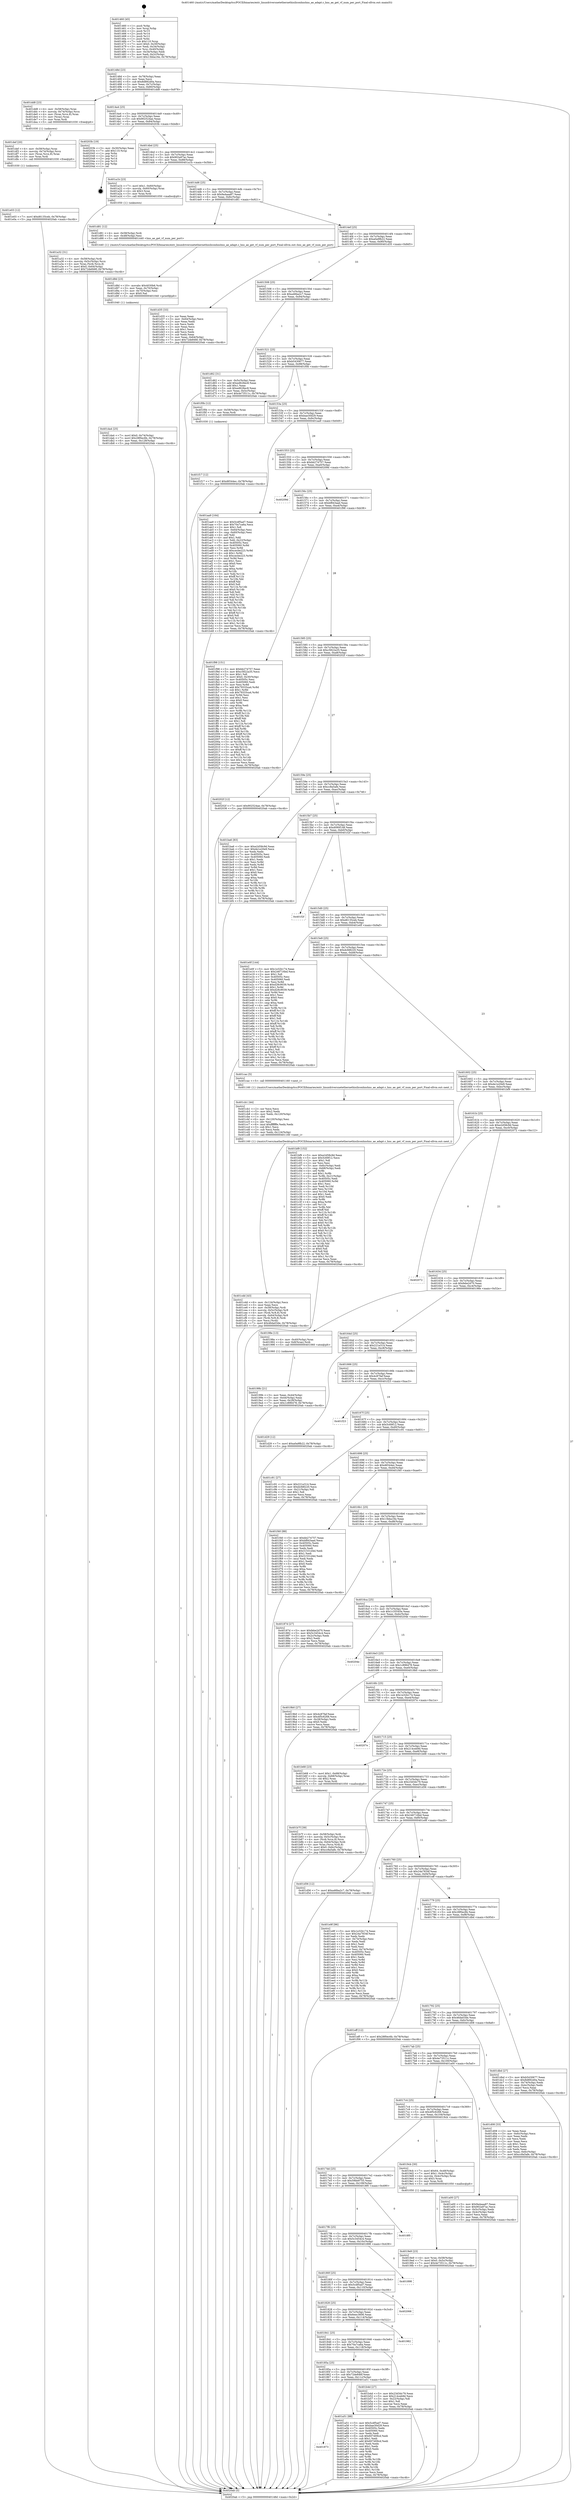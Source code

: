 digraph "0x401460" {
  label = "0x401460 (/mnt/c/Users/mathe/Desktop/tcc/POCII/binaries/extr_linuxdriversnetethernethisiliconhnshns_ae_adapt.c_hns_ae_get_vf_num_per_port_Final-ollvm.out::main(0))"
  labelloc = "t"
  node[shape=record]

  Entry [label="",width=0.3,height=0.3,shape=circle,fillcolor=black,style=filled]
  "0x40148d" [label="{
     0x40148d [23]\l
     | [instrs]\l
     &nbsp;&nbsp;0x40148d \<+3\>: mov -0x78(%rbp),%eax\l
     &nbsp;&nbsp;0x401490 \<+2\>: mov %eax,%ecx\l
     &nbsp;&nbsp;0x401492 \<+6\>: sub $0x8d892d0a,%ecx\l
     &nbsp;&nbsp;0x401498 \<+3\>: mov %eax,-0x7c(%rbp)\l
     &nbsp;&nbsp;0x40149b \<+3\>: mov %ecx,-0x80(%rbp)\l
     &nbsp;&nbsp;0x40149e \<+6\>: je 0000000000401dd8 \<main+0x978\>\l
  }"]
  "0x401dd8" [label="{
     0x401dd8 [23]\l
     | [instrs]\l
     &nbsp;&nbsp;0x401dd8 \<+4\>: mov -0x58(%rbp),%rax\l
     &nbsp;&nbsp;0x401ddc \<+4\>: movslq -0x74(%rbp),%rcx\l
     &nbsp;&nbsp;0x401de0 \<+4\>: mov (%rax,%rcx,8),%rax\l
     &nbsp;&nbsp;0x401de4 \<+3\>: mov (%rax),%rax\l
     &nbsp;&nbsp;0x401de7 \<+3\>: mov %rax,%rdi\l
     &nbsp;&nbsp;0x401dea \<+5\>: call 0000000000401030 \<free@plt\>\l
     | [calls]\l
     &nbsp;&nbsp;0x401030 \{1\} (unknown)\l
  }"]
  "0x4014a4" [label="{
     0x4014a4 [25]\l
     | [instrs]\l
     &nbsp;&nbsp;0x4014a4 \<+5\>: jmp 00000000004014a9 \<main+0x49\>\l
     &nbsp;&nbsp;0x4014a9 \<+3\>: mov -0x7c(%rbp),%eax\l
     &nbsp;&nbsp;0x4014ac \<+5\>: sub $0x902524ae,%eax\l
     &nbsp;&nbsp;0x4014b1 \<+6\>: mov %eax,-0x84(%rbp)\l
     &nbsp;&nbsp;0x4014b7 \<+6\>: je 000000000040203b \<main+0xbdb\>\l
  }"]
  Exit [label="",width=0.3,height=0.3,shape=circle,fillcolor=black,style=filled,peripheries=2]
  "0x40203b" [label="{
     0x40203b [19]\l
     | [instrs]\l
     &nbsp;&nbsp;0x40203b \<+3\>: mov -0x30(%rbp),%eax\l
     &nbsp;&nbsp;0x40203e \<+7\>: add $0x110,%rsp\l
     &nbsp;&nbsp;0x402045 \<+1\>: pop %rbx\l
     &nbsp;&nbsp;0x402046 \<+2\>: pop %r12\l
     &nbsp;&nbsp;0x402048 \<+2\>: pop %r14\l
     &nbsp;&nbsp;0x40204a \<+2\>: pop %r15\l
     &nbsp;&nbsp;0x40204c \<+1\>: pop %rbp\l
     &nbsp;&nbsp;0x40204d \<+1\>: ret\l
  }"]
  "0x4014bd" [label="{
     0x4014bd [25]\l
     | [instrs]\l
     &nbsp;&nbsp;0x4014bd \<+5\>: jmp 00000000004014c2 \<main+0x62\>\l
     &nbsp;&nbsp;0x4014c2 \<+3\>: mov -0x7c(%rbp),%eax\l
     &nbsp;&nbsp;0x4014c5 \<+5\>: sub $0x902a97ac,%eax\l
     &nbsp;&nbsp;0x4014ca \<+6\>: mov %eax,-0x88(%rbp)\l
     &nbsp;&nbsp;0x4014d0 \<+6\>: je 0000000000401a1b \<main+0x5bb\>\l
  }"]
  "0x401f17" [label="{
     0x401f17 [12]\l
     | [instrs]\l
     &nbsp;&nbsp;0x401f17 \<+7\>: movl $0xd6544ec,-0x78(%rbp)\l
     &nbsp;&nbsp;0x401f1e \<+5\>: jmp 00000000004020ab \<main+0xc4b\>\l
  }"]
  "0x401a1b" [label="{
     0x401a1b [23]\l
     | [instrs]\l
     &nbsp;&nbsp;0x401a1b \<+7\>: movl $0x1,-0x60(%rbp)\l
     &nbsp;&nbsp;0x401a22 \<+4\>: movslq -0x60(%rbp),%rax\l
     &nbsp;&nbsp;0x401a26 \<+4\>: shl $0x3,%rax\l
     &nbsp;&nbsp;0x401a2a \<+3\>: mov %rax,%rdi\l
     &nbsp;&nbsp;0x401a2d \<+5\>: call 0000000000401050 \<malloc@plt\>\l
     | [calls]\l
     &nbsp;&nbsp;0x401050 \{1\} (unknown)\l
  }"]
  "0x4014d6" [label="{
     0x4014d6 [25]\l
     | [instrs]\l
     &nbsp;&nbsp;0x4014d6 \<+5\>: jmp 00000000004014db \<main+0x7b\>\l
     &nbsp;&nbsp;0x4014db \<+3\>: mov -0x7c(%rbp),%eax\l
     &nbsp;&nbsp;0x4014de \<+5\>: sub $0x9a4aaa87,%eax\l
     &nbsp;&nbsp;0x4014e3 \<+6\>: mov %eax,-0x8c(%rbp)\l
     &nbsp;&nbsp;0x4014e9 \<+6\>: je 0000000000401d81 \<main+0x921\>\l
  }"]
  "0x401e03" [label="{
     0x401e03 [12]\l
     | [instrs]\l
     &nbsp;&nbsp;0x401e03 \<+7\>: movl $0xd6135ceb,-0x78(%rbp)\l
     &nbsp;&nbsp;0x401e0a \<+5\>: jmp 00000000004020ab \<main+0xc4b\>\l
  }"]
  "0x401d81" [label="{
     0x401d81 [12]\l
     | [instrs]\l
     &nbsp;&nbsp;0x401d81 \<+4\>: mov -0x58(%rbp),%rdi\l
     &nbsp;&nbsp;0x401d85 \<+3\>: mov -0x48(%rbp),%esi\l
     &nbsp;&nbsp;0x401d88 \<+5\>: call 0000000000401440 \<hns_ae_get_vf_num_per_port\>\l
     | [calls]\l
     &nbsp;&nbsp;0x401440 \{1\} (/mnt/c/Users/mathe/Desktop/tcc/POCII/binaries/extr_linuxdriversnetethernethisiliconhnshns_ae_adapt.c_hns_ae_get_vf_num_per_port_Final-ollvm.out::hns_ae_get_vf_num_per_port)\l
  }"]
  "0x4014ef" [label="{
     0x4014ef [25]\l
     | [instrs]\l
     &nbsp;&nbsp;0x4014ef \<+5\>: jmp 00000000004014f4 \<main+0x94\>\l
     &nbsp;&nbsp;0x4014f4 \<+3\>: mov -0x7c(%rbp),%eax\l
     &nbsp;&nbsp;0x4014f7 \<+5\>: sub $0xa0a9fb22,%eax\l
     &nbsp;&nbsp;0x4014fc \<+6\>: mov %eax,-0x90(%rbp)\l
     &nbsp;&nbsp;0x401502 \<+6\>: je 0000000000401d35 \<main+0x8d5\>\l
  }"]
  "0x401def" [label="{
     0x401def [20]\l
     | [instrs]\l
     &nbsp;&nbsp;0x401def \<+4\>: mov -0x58(%rbp),%rax\l
     &nbsp;&nbsp;0x401df3 \<+4\>: movslq -0x74(%rbp),%rcx\l
     &nbsp;&nbsp;0x401df7 \<+4\>: mov (%rax,%rcx,8),%rax\l
     &nbsp;&nbsp;0x401dfb \<+3\>: mov %rax,%rdi\l
     &nbsp;&nbsp;0x401dfe \<+5\>: call 0000000000401030 \<free@plt\>\l
     | [calls]\l
     &nbsp;&nbsp;0x401030 \{1\} (unknown)\l
  }"]
  "0x401d35" [label="{
     0x401d35 [33]\l
     | [instrs]\l
     &nbsp;&nbsp;0x401d35 \<+2\>: xor %eax,%eax\l
     &nbsp;&nbsp;0x401d37 \<+3\>: mov -0x64(%rbp),%ecx\l
     &nbsp;&nbsp;0x401d3a \<+2\>: mov %eax,%edx\l
     &nbsp;&nbsp;0x401d3c \<+2\>: sub %ecx,%edx\l
     &nbsp;&nbsp;0x401d3e \<+2\>: mov %eax,%ecx\l
     &nbsp;&nbsp;0x401d40 \<+3\>: sub $0x1,%ecx\l
     &nbsp;&nbsp;0x401d43 \<+2\>: add %ecx,%edx\l
     &nbsp;&nbsp;0x401d45 \<+2\>: sub %edx,%eax\l
     &nbsp;&nbsp;0x401d47 \<+3\>: mov %eax,-0x64(%rbp)\l
     &nbsp;&nbsp;0x401d4a \<+7\>: movl $0x72de846f,-0x78(%rbp)\l
     &nbsp;&nbsp;0x401d51 \<+5\>: jmp 00000000004020ab \<main+0xc4b\>\l
  }"]
  "0x401508" [label="{
     0x401508 [25]\l
     | [instrs]\l
     &nbsp;&nbsp;0x401508 \<+5\>: jmp 000000000040150d \<main+0xad\>\l
     &nbsp;&nbsp;0x40150d \<+3\>: mov -0x7c(%rbp),%eax\l
     &nbsp;&nbsp;0x401510 \<+5\>: sub $0xa46ba2c7,%eax\l
     &nbsp;&nbsp;0x401515 \<+6\>: mov %eax,-0x94(%rbp)\l
     &nbsp;&nbsp;0x40151b \<+6\>: je 0000000000401d62 \<main+0x902\>\l
  }"]
  "0x401da4" [label="{
     0x401da4 [25]\l
     | [instrs]\l
     &nbsp;&nbsp;0x401da4 \<+7\>: movl $0x0,-0x74(%rbp)\l
     &nbsp;&nbsp;0x401dab \<+7\>: movl $0x28f0ec6b,-0x78(%rbp)\l
     &nbsp;&nbsp;0x401db2 \<+6\>: mov %eax,-0x128(%rbp)\l
     &nbsp;&nbsp;0x401db8 \<+5\>: jmp 00000000004020ab \<main+0xc4b\>\l
  }"]
  "0x401d62" [label="{
     0x401d62 [31]\l
     | [instrs]\l
     &nbsp;&nbsp;0x401d62 \<+3\>: mov -0x5c(%rbp),%eax\l
     &nbsp;&nbsp;0x401d65 \<+5\>: add $0xed628ec8,%eax\l
     &nbsp;&nbsp;0x401d6a \<+3\>: add $0x1,%eax\l
     &nbsp;&nbsp;0x401d6d \<+5\>: sub $0xed628ec8,%eax\l
     &nbsp;&nbsp;0x401d72 \<+3\>: mov %eax,-0x5c(%rbp)\l
     &nbsp;&nbsp;0x401d75 \<+7\>: movl $0x4e73511c,-0x78(%rbp)\l
     &nbsp;&nbsp;0x401d7c \<+5\>: jmp 00000000004020ab \<main+0xc4b\>\l
  }"]
  "0x401521" [label="{
     0x401521 [25]\l
     | [instrs]\l
     &nbsp;&nbsp;0x401521 \<+5\>: jmp 0000000000401526 \<main+0xc6\>\l
     &nbsp;&nbsp;0x401526 \<+3\>: mov -0x7c(%rbp),%eax\l
     &nbsp;&nbsp;0x401529 \<+5\>: sub $0xb5430677,%eax\l
     &nbsp;&nbsp;0x40152e \<+6\>: mov %eax,-0x98(%rbp)\l
     &nbsp;&nbsp;0x401534 \<+6\>: je 0000000000401f0b \<main+0xaab\>\l
  }"]
  "0x401d8d" [label="{
     0x401d8d [23]\l
     | [instrs]\l
     &nbsp;&nbsp;0x401d8d \<+10\>: movabs $0x4030b6,%rdi\l
     &nbsp;&nbsp;0x401d97 \<+3\>: mov %eax,-0x70(%rbp)\l
     &nbsp;&nbsp;0x401d9a \<+3\>: mov -0x70(%rbp),%esi\l
     &nbsp;&nbsp;0x401d9d \<+2\>: mov $0x0,%al\l
     &nbsp;&nbsp;0x401d9f \<+5\>: call 0000000000401040 \<printf@plt\>\l
     | [calls]\l
     &nbsp;&nbsp;0x401040 \{1\} (unknown)\l
  }"]
  "0x401f0b" [label="{
     0x401f0b [12]\l
     | [instrs]\l
     &nbsp;&nbsp;0x401f0b \<+4\>: mov -0x58(%rbp),%rax\l
     &nbsp;&nbsp;0x401f0f \<+3\>: mov %rax,%rdi\l
     &nbsp;&nbsp;0x401f12 \<+5\>: call 0000000000401030 \<free@plt\>\l
     | [calls]\l
     &nbsp;&nbsp;0x401030 \{1\} (unknown)\l
  }"]
  "0x40153a" [label="{
     0x40153a [25]\l
     | [instrs]\l
     &nbsp;&nbsp;0x40153a \<+5\>: jmp 000000000040153f \<main+0xdf\>\l
     &nbsp;&nbsp;0x40153f \<+3\>: mov -0x7c(%rbp),%eax\l
     &nbsp;&nbsp;0x401542 \<+5\>: sub $0xbae30d29,%eax\l
     &nbsp;&nbsp;0x401547 \<+6\>: mov %eax,-0x9c(%rbp)\l
     &nbsp;&nbsp;0x40154d \<+6\>: je 0000000000401aa9 \<main+0x649\>\l
  }"]
  "0x401cdd" [label="{
     0x401cdd [43]\l
     | [instrs]\l
     &nbsp;&nbsp;0x401cdd \<+6\>: mov -0x124(%rbp),%ecx\l
     &nbsp;&nbsp;0x401ce3 \<+3\>: imul %eax,%ecx\l
     &nbsp;&nbsp;0x401ce6 \<+4\>: mov -0x58(%rbp),%rdi\l
     &nbsp;&nbsp;0x401cea \<+4\>: movslq -0x5c(%rbp),%r8\l
     &nbsp;&nbsp;0x401cee \<+4\>: mov (%rdi,%r8,8),%rdi\l
     &nbsp;&nbsp;0x401cf2 \<+4\>: movslq -0x64(%rbp),%r8\l
     &nbsp;&nbsp;0x401cf6 \<+4\>: mov (%rdi,%r8,8),%rdi\l
     &nbsp;&nbsp;0x401cfa \<+2\>: mov %ecx,(%rdi)\l
     &nbsp;&nbsp;0x401cfc \<+7\>: movl $0x46da03de,-0x78(%rbp)\l
     &nbsp;&nbsp;0x401d03 \<+5\>: jmp 00000000004020ab \<main+0xc4b\>\l
  }"]
  "0x401aa9" [label="{
     0x401aa9 [164]\l
     | [instrs]\l
     &nbsp;&nbsp;0x401aa9 \<+5\>: mov $0x5cdf5ad7,%eax\l
     &nbsp;&nbsp;0x401aae \<+5\>: mov $0x70a7ca6a,%ecx\l
     &nbsp;&nbsp;0x401ab3 \<+2\>: mov $0x1,%dl\l
     &nbsp;&nbsp;0x401ab5 \<+3\>: mov -0x64(%rbp),%esi\l
     &nbsp;&nbsp;0x401ab8 \<+3\>: cmp -0x60(%rbp),%esi\l
     &nbsp;&nbsp;0x401abb \<+4\>: setl %dil\l
     &nbsp;&nbsp;0x401abf \<+4\>: and $0x1,%dil\l
     &nbsp;&nbsp;0x401ac3 \<+4\>: mov %dil,-0x22(%rbp)\l
     &nbsp;&nbsp;0x401ac7 \<+7\>: mov 0x40505c,%esi\l
     &nbsp;&nbsp;0x401ace \<+8\>: mov 0x405060,%r8d\l
     &nbsp;&nbsp;0x401ad6 \<+3\>: mov %esi,%r9d\l
     &nbsp;&nbsp;0x401ad9 \<+7\>: add $0xcecbe223,%r9d\l
     &nbsp;&nbsp;0x401ae0 \<+4\>: sub $0x1,%r9d\l
     &nbsp;&nbsp;0x401ae4 \<+7\>: sub $0xcecbe223,%r9d\l
     &nbsp;&nbsp;0x401aeb \<+4\>: imul %r9d,%esi\l
     &nbsp;&nbsp;0x401aef \<+3\>: and $0x1,%esi\l
     &nbsp;&nbsp;0x401af2 \<+3\>: cmp $0x0,%esi\l
     &nbsp;&nbsp;0x401af5 \<+4\>: sete %dil\l
     &nbsp;&nbsp;0x401af9 \<+4\>: cmp $0xa,%r8d\l
     &nbsp;&nbsp;0x401afd \<+4\>: setl %r10b\l
     &nbsp;&nbsp;0x401b01 \<+3\>: mov %dil,%r11b\l
     &nbsp;&nbsp;0x401b04 \<+4\>: xor $0xff,%r11b\l
     &nbsp;&nbsp;0x401b08 \<+3\>: mov %r10b,%bl\l
     &nbsp;&nbsp;0x401b0b \<+3\>: xor $0xff,%bl\l
     &nbsp;&nbsp;0x401b0e \<+3\>: xor $0x0,%dl\l
     &nbsp;&nbsp;0x401b11 \<+3\>: mov %r11b,%r14b\l
     &nbsp;&nbsp;0x401b14 \<+4\>: and $0x0,%r14b\l
     &nbsp;&nbsp;0x401b18 \<+3\>: and %dl,%dil\l
     &nbsp;&nbsp;0x401b1b \<+3\>: mov %bl,%r15b\l
     &nbsp;&nbsp;0x401b1e \<+4\>: and $0x0,%r15b\l
     &nbsp;&nbsp;0x401b22 \<+3\>: and %dl,%r10b\l
     &nbsp;&nbsp;0x401b25 \<+3\>: or %dil,%r14b\l
     &nbsp;&nbsp;0x401b28 \<+3\>: or %r10b,%r15b\l
     &nbsp;&nbsp;0x401b2b \<+3\>: xor %r15b,%r14b\l
     &nbsp;&nbsp;0x401b2e \<+3\>: or %bl,%r11b\l
     &nbsp;&nbsp;0x401b31 \<+4\>: xor $0xff,%r11b\l
     &nbsp;&nbsp;0x401b35 \<+3\>: or $0x0,%dl\l
     &nbsp;&nbsp;0x401b38 \<+3\>: and %dl,%r11b\l
     &nbsp;&nbsp;0x401b3b \<+3\>: or %r11b,%r14b\l
     &nbsp;&nbsp;0x401b3e \<+4\>: test $0x1,%r14b\l
     &nbsp;&nbsp;0x401b42 \<+3\>: cmovne %ecx,%eax\l
     &nbsp;&nbsp;0x401b45 \<+3\>: mov %eax,-0x78(%rbp)\l
     &nbsp;&nbsp;0x401b48 \<+5\>: jmp 00000000004020ab \<main+0xc4b\>\l
  }"]
  "0x401553" [label="{
     0x401553 [25]\l
     | [instrs]\l
     &nbsp;&nbsp;0x401553 \<+5\>: jmp 0000000000401558 \<main+0xf8\>\l
     &nbsp;&nbsp;0x401558 \<+3\>: mov -0x7c(%rbp),%eax\l
     &nbsp;&nbsp;0x40155b \<+5\>: sub $0xbb274757,%eax\l
     &nbsp;&nbsp;0x401560 \<+6\>: mov %eax,-0xa0(%rbp)\l
     &nbsp;&nbsp;0x401566 \<+6\>: je 000000000040209d \<main+0xc3d\>\l
  }"]
  "0x401cb1" [label="{
     0x401cb1 [44]\l
     | [instrs]\l
     &nbsp;&nbsp;0x401cb1 \<+2\>: xor %ecx,%ecx\l
     &nbsp;&nbsp;0x401cb3 \<+5\>: mov $0x2,%edx\l
     &nbsp;&nbsp;0x401cb8 \<+6\>: mov %edx,-0x120(%rbp)\l
     &nbsp;&nbsp;0x401cbe \<+1\>: cltd\l
     &nbsp;&nbsp;0x401cbf \<+6\>: mov -0x120(%rbp),%esi\l
     &nbsp;&nbsp;0x401cc5 \<+2\>: idiv %esi\l
     &nbsp;&nbsp;0x401cc7 \<+6\>: imul $0xfffffffe,%edx,%edx\l
     &nbsp;&nbsp;0x401ccd \<+3\>: sub $0x1,%ecx\l
     &nbsp;&nbsp;0x401cd0 \<+2\>: sub %ecx,%edx\l
     &nbsp;&nbsp;0x401cd2 \<+6\>: mov %edx,-0x124(%rbp)\l
     &nbsp;&nbsp;0x401cd8 \<+5\>: call 0000000000401160 \<next_i\>\l
     | [calls]\l
     &nbsp;&nbsp;0x401160 \{1\} (/mnt/c/Users/mathe/Desktop/tcc/POCII/binaries/extr_linuxdriversnetethernethisiliconhnshns_ae_adapt.c_hns_ae_get_vf_num_per_port_Final-ollvm.out::next_i)\l
  }"]
  "0x40209d" [label="{
     0x40209d\l
  }", style=dashed]
  "0x40156c" [label="{
     0x40156c [25]\l
     | [instrs]\l
     &nbsp;&nbsp;0x40156c \<+5\>: jmp 0000000000401571 \<main+0x111\>\l
     &nbsp;&nbsp;0x401571 \<+3\>: mov -0x7c(%rbp),%eax\l
     &nbsp;&nbsp;0x401574 \<+5\>: sub $0xbf843aad,%eax\l
     &nbsp;&nbsp;0x401579 \<+6\>: mov %eax,-0xa4(%rbp)\l
     &nbsp;&nbsp;0x40157f \<+6\>: je 0000000000401f98 \<main+0xb38\>\l
  }"]
  "0x401b7f" [label="{
     0x401b7f [39]\l
     | [instrs]\l
     &nbsp;&nbsp;0x401b7f \<+4\>: mov -0x58(%rbp),%rdi\l
     &nbsp;&nbsp;0x401b83 \<+4\>: movslq -0x5c(%rbp),%rcx\l
     &nbsp;&nbsp;0x401b87 \<+4\>: mov (%rdi,%rcx,8),%rcx\l
     &nbsp;&nbsp;0x401b8b \<+4\>: movslq -0x64(%rbp),%rdi\l
     &nbsp;&nbsp;0x401b8f \<+4\>: mov %rax,(%rcx,%rdi,8)\l
     &nbsp;&nbsp;0x401b93 \<+7\>: movl $0x0,-0x6c(%rbp)\l
     &nbsp;&nbsp;0x401b9a \<+7\>: movl $0xcc8a5afe,-0x78(%rbp)\l
     &nbsp;&nbsp;0x401ba1 \<+5\>: jmp 00000000004020ab \<main+0xc4b\>\l
  }"]
  "0x401f98" [label="{
     0x401f98 [151]\l
     | [instrs]\l
     &nbsp;&nbsp;0x401f98 \<+5\>: mov $0xbb274757,%eax\l
     &nbsp;&nbsp;0x401f9d \<+5\>: mov $0xc5822a35,%ecx\l
     &nbsp;&nbsp;0x401fa2 \<+2\>: mov $0x1,%dl\l
     &nbsp;&nbsp;0x401fa4 \<+7\>: movl $0x0,-0x30(%rbp)\l
     &nbsp;&nbsp;0x401fab \<+7\>: mov 0x40505c,%esi\l
     &nbsp;&nbsp;0x401fb2 \<+7\>: mov 0x405060,%edi\l
     &nbsp;&nbsp;0x401fb9 \<+3\>: mov %esi,%r8d\l
     &nbsp;&nbsp;0x401fbc \<+7\>: add $0x79333ca4,%r8d\l
     &nbsp;&nbsp;0x401fc3 \<+4\>: sub $0x1,%r8d\l
     &nbsp;&nbsp;0x401fc7 \<+7\>: sub $0x79333ca4,%r8d\l
     &nbsp;&nbsp;0x401fce \<+4\>: imul %r8d,%esi\l
     &nbsp;&nbsp;0x401fd2 \<+3\>: and $0x1,%esi\l
     &nbsp;&nbsp;0x401fd5 \<+3\>: cmp $0x0,%esi\l
     &nbsp;&nbsp;0x401fd8 \<+4\>: sete %r9b\l
     &nbsp;&nbsp;0x401fdc \<+3\>: cmp $0xa,%edi\l
     &nbsp;&nbsp;0x401fdf \<+4\>: setl %r10b\l
     &nbsp;&nbsp;0x401fe3 \<+3\>: mov %r9b,%r11b\l
     &nbsp;&nbsp;0x401fe6 \<+4\>: xor $0xff,%r11b\l
     &nbsp;&nbsp;0x401fea \<+3\>: mov %r10b,%bl\l
     &nbsp;&nbsp;0x401fed \<+3\>: xor $0xff,%bl\l
     &nbsp;&nbsp;0x401ff0 \<+3\>: xor $0x1,%dl\l
     &nbsp;&nbsp;0x401ff3 \<+3\>: mov %r11b,%r14b\l
     &nbsp;&nbsp;0x401ff6 \<+4\>: and $0xff,%r14b\l
     &nbsp;&nbsp;0x401ffa \<+3\>: and %dl,%r9b\l
     &nbsp;&nbsp;0x401ffd \<+3\>: mov %bl,%r15b\l
     &nbsp;&nbsp;0x402000 \<+4\>: and $0xff,%r15b\l
     &nbsp;&nbsp;0x402004 \<+3\>: and %dl,%r10b\l
     &nbsp;&nbsp;0x402007 \<+3\>: or %r9b,%r14b\l
     &nbsp;&nbsp;0x40200a \<+3\>: or %r10b,%r15b\l
     &nbsp;&nbsp;0x40200d \<+3\>: xor %r15b,%r14b\l
     &nbsp;&nbsp;0x402010 \<+3\>: or %bl,%r11b\l
     &nbsp;&nbsp;0x402013 \<+4\>: xor $0xff,%r11b\l
     &nbsp;&nbsp;0x402017 \<+3\>: or $0x1,%dl\l
     &nbsp;&nbsp;0x40201a \<+3\>: and %dl,%r11b\l
     &nbsp;&nbsp;0x40201d \<+3\>: or %r11b,%r14b\l
     &nbsp;&nbsp;0x402020 \<+4\>: test $0x1,%r14b\l
     &nbsp;&nbsp;0x402024 \<+3\>: cmovne %ecx,%eax\l
     &nbsp;&nbsp;0x402027 \<+3\>: mov %eax,-0x78(%rbp)\l
     &nbsp;&nbsp;0x40202a \<+5\>: jmp 00000000004020ab \<main+0xc4b\>\l
  }"]
  "0x401585" [label="{
     0x401585 [25]\l
     | [instrs]\l
     &nbsp;&nbsp;0x401585 \<+5\>: jmp 000000000040158a \<main+0x12a\>\l
     &nbsp;&nbsp;0x40158a \<+3\>: mov -0x7c(%rbp),%eax\l
     &nbsp;&nbsp;0x40158d \<+5\>: sub $0xc5822a35,%eax\l
     &nbsp;&nbsp;0x401592 \<+6\>: mov %eax,-0xa8(%rbp)\l
     &nbsp;&nbsp;0x401598 \<+6\>: je 000000000040202f \<main+0xbcf\>\l
  }"]
  "0x401873" [label="{
     0x401873\l
  }", style=dashed]
  "0x40202f" [label="{
     0x40202f [12]\l
     | [instrs]\l
     &nbsp;&nbsp;0x40202f \<+7\>: movl $0x902524ae,-0x78(%rbp)\l
     &nbsp;&nbsp;0x402036 \<+5\>: jmp 00000000004020ab \<main+0xc4b\>\l
  }"]
  "0x40159e" [label="{
     0x40159e [25]\l
     | [instrs]\l
     &nbsp;&nbsp;0x40159e \<+5\>: jmp 00000000004015a3 \<main+0x143\>\l
     &nbsp;&nbsp;0x4015a3 \<+3\>: mov -0x7c(%rbp),%eax\l
     &nbsp;&nbsp;0x4015a6 \<+5\>: sub $0xcc8a5afe,%eax\l
     &nbsp;&nbsp;0x4015ab \<+6\>: mov %eax,-0xac(%rbp)\l
     &nbsp;&nbsp;0x4015b1 \<+6\>: je 0000000000401ba6 \<main+0x746\>\l
  }"]
  "0x401a51" [label="{
     0x401a51 [88]\l
     | [instrs]\l
     &nbsp;&nbsp;0x401a51 \<+5\>: mov $0x5cdf5ad7,%eax\l
     &nbsp;&nbsp;0x401a56 \<+5\>: mov $0xbae30d29,%ecx\l
     &nbsp;&nbsp;0x401a5b \<+7\>: mov 0x40505c,%edx\l
     &nbsp;&nbsp;0x401a62 \<+7\>: mov 0x405060,%esi\l
     &nbsp;&nbsp;0x401a69 \<+2\>: mov %edx,%edi\l
     &nbsp;&nbsp;0x401a6b \<+6\>: sub $0x607d09cd,%edi\l
     &nbsp;&nbsp;0x401a71 \<+3\>: sub $0x1,%edi\l
     &nbsp;&nbsp;0x401a74 \<+6\>: add $0x607d09cd,%edi\l
     &nbsp;&nbsp;0x401a7a \<+3\>: imul %edi,%edx\l
     &nbsp;&nbsp;0x401a7d \<+3\>: and $0x1,%edx\l
     &nbsp;&nbsp;0x401a80 \<+3\>: cmp $0x0,%edx\l
     &nbsp;&nbsp;0x401a83 \<+4\>: sete %r8b\l
     &nbsp;&nbsp;0x401a87 \<+3\>: cmp $0xa,%esi\l
     &nbsp;&nbsp;0x401a8a \<+4\>: setl %r9b\l
     &nbsp;&nbsp;0x401a8e \<+3\>: mov %r8b,%r10b\l
     &nbsp;&nbsp;0x401a91 \<+3\>: and %r9b,%r10b\l
     &nbsp;&nbsp;0x401a94 \<+3\>: xor %r9b,%r8b\l
     &nbsp;&nbsp;0x401a97 \<+3\>: or %r8b,%r10b\l
     &nbsp;&nbsp;0x401a9a \<+4\>: test $0x1,%r10b\l
     &nbsp;&nbsp;0x401a9e \<+3\>: cmovne %ecx,%eax\l
     &nbsp;&nbsp;0x401aa1 \<+3\>: mov %eax,-0x78(%rbp)\l
     &nbsp;&nbsp;0x401aa4 \<+5\>: jmp 00000000004020ab \<main+0xc4b\>\l
  }"]
  "0x401ba6" [label="{
     0x401ba6 [83]\l
     | [instrs]\l
     &nbsp;&nbsp;0x401ba6 \<+5\>: mov $0xe2d58c9d,%eax\l
     &nbsp;&nbsp;0x401bab \<+5\>: mov $0xde1e20e9,%ecx\l
     &nbsp;&nbsp;0x401bb0 \<+2\>: xor %edx,%edx\l
     &nbsp;&nbsp;0x401bb2 \<+7\>: mov 0x40505c,%esi\l
     &nbsp;&nbsp;0x401bb9 \<+7\>: mov 0x405060,%edi\l
     &nbsp;&nbsp;0x401bc0 \<+3\>: sub $0x1,%edx\l
     &nbsp;&nbsp;0x401bc3 \<+3\>: mov %esi,%r8d\l
     &nbsp;&nbsp;0x401bc6 \<+3\>: add %edx,%r8d\l
     &nbsp;&nbsp;0x401bc9 \<+4\>: imul %r8d,%esi\l
     &nbsp;&nbsp;0x401bcd \<+3\>: and $0x1,%esi\l
     &nbsp;&nbsp;0x401bd0 \<+3\>: cmp $0x0,%esi\l
     &nbsp;&nbsp;0x401bd3 \<+4\>: sete %r9b\l
     &nbsp;&nbsp;0x401bd7 \<+3\>: cmp $0xa,%edi\l
     &nbsp;&nbsp;0x401bda \<+4\>: setl %r10b\l
     &nbsp;&nbsp;0x401bde \<+3\>: mov %r9b,%r11b\l
     &nbsp;&nbsp;0x401be1 \<+3\>: and %r10b,%r11b\l
     &nbsp;&nbsp;0x401be4 \<+3\>: xor %r10b,%r9b\l
     &nbsp;&nbsp;0x401be7 \<+3\>: or %r9b,%r11b\l
     &nbsp;&nbsp;0x401bea \<+4\>: test $0x1,%r11b\l
     &nbsp;&nbsp;0x401bee \<+3\>: cmovne %ecx,%eax\l
     &nbsp;&nbsp;0x401bf1 \<+3\>: mov %eax,-0x78(%rbp)\l
     &nbsp;&nbsp;0x401bf4 \<+5\>: jmp 00000000004020ab \<main+0xc4b\>\l
  }"]
  "0x4015b7" [label="{
     0x4015b7 [25]\l
     | [instrs]\l
     &nbsp;&nbsp;0x4015b7 \<+5\>: jmp 00000000004015bc \<main+0x15c\>\l
     &nbsp;&nbsp;0x4015bc \<+3\>: mov -0x7c(%rbp),%eax\l
     &nbsp;&nbsp;0x4015bf \<+5\>: sub $0xd090f148,%eax\l
     &nbsp;&nbsp;0x4015c4 \<+6\>: mov %eax,-0xb0(%rbp)\l
     &nbsp;&nbsp;0x4015ca \<+6\>: je 0000000000401f2f \<main+0xacf\>\l
  }"]
  "0x40185a" [label="{
     0x40185a [25]\l
     | [instrs]\l
     &nbsp;&nbsp;0x40185a \<+5\>: jmp 000000000040185f \<main+0x3ff\>\l
     &nbsp;&nbsp;0x40185f \<+3\>: mov -0x7c(%rbp),%eax\l
     &nbsp;&nbsp;0x401862 \<+5\>: sub $0x72de846f,%eax\l
     &nbsp;&nbsp;0x401867 \<+6\>: mov %eax,-0x11c(%rbp)\l
     &nbsp;&nbsp;0x40186d \<+6\>: je 0000000000401a51 \<main+0x5f1\>\l
  }"]
  "0x401f2f" [label="{
     0x401f2f\l
  }", style=dashed]
  "0x4015d0" [label="{
     0x4015d0 [25]\l
     | [instrs]\l
     &nbsp;&nbsp;0x4015d0 \<+5\>: jmp 00000000004015d5 \<main+0x175\>\l
     &nbsp;&nbsp;0x4015d5 \<+3\>: mov -0x7c(%rbp),%eax\l
     &nbsp;&nbsp;0x4015d8 \<+5\>: sub $0xd6135ceb,%eax\l
     &nbsp;&nbsp;0x4015dd \<+6\>: mov %eax,-0xb4(%rbp)\l
     &nbsp;&nbsp;0x4015e3 \<+6\>: je 0000000000401e0f \<main+0x9af\>\l
  }"]
  "0x401b4d" [label="{
     0x401b4d [27]\l
     | [instrs]\l
     &nbsp;&nbsp;0x401b4d \<+5\>: mov $0x23d3dc79,%eax\l
     &nbsp;&nbsp;0x401b52 \<+5\>: mov $0x214ceb9d,%ecx\l
     &nbsp;&nbsp;0x401b57 \<+3\>: mov -0x22(%rbp),%dl\l
     &nbsp;&nbsp;0x401b5a \<+3\>: test $0x1,%dl\l
     &nbsp;&nbsp;0x401b5d \<+3\>: cmovne %ecx,%eax\l
     &nbsp;&nbsp;0x401b60 \<+3\>: mov %eax,-0x78(%rbp)\l
     &nbsp;&nbsp;0x401b63 \<+5\>: jmp 00000000004020ab \<main+0xc4b\>\l
  }"]
  "0x401e0f" [label="{
     0x401e0f [144]\l
     | [instrs]\l
     &nbsp;&nbsp;0x401e0f \<+5\>: mov $0x1e32b174,%eax\l
     &nbsp;&nbsp;0x401e14 \<+5\>: mov $0x246716bd,%ecx\l
     &nbsp;&nbsp;0x401e19 \<+2\>: mov $0x1,%dl\l
     &nbsp;&nbsp;0x401e1b \<+7\>: mov 0x40505c,%esi\l
     &nbsp;&nbsp;0x401e22 \<+7\>: mov 0x405060,%edi\l
     &nbsp;&nbsp;0x401e29 \<+3\>: mov %esi,%r8d\l
     &nbsp;&nbsp;0x401e2c \<+7\>: sub $0xd28c9039,%r8d\l
     &nbsp;&nbsp;0x401e33 \<+4\>: sub $0x1,%r8d\l
     &nbsp;&nbsp;0x401e37 \<+7\>: add $0xd28c9039,%r8d\l
     &nbsp;&nbsp;0x401e3e \<+4\>: imul %r8d,%esi\l
     &nbsp;&nbsp;0x401e42 \<+3\>: and $0x1,%esi\l
     &nbsp;&nbsp;0x401e45 \<+3\>: cmp $0x0,%esi\l
     &nbsp;&nbsp;0x401e48 \<+4\>: sete %r9b\l
     &nbsp;&nbsp;0x401e4c \<+3\>: cmp $0xa,%edi\l
     &nbsp;&nbsp;0x401e4f \<+4\>: setl %r10b\l
     &nbsp;&nbsp;0x401e53 \<+3\>: mov %r9b,%r11b\l
     &nbsp;&nbsp;0x401e56 \<+4\>: xor $0xff,%r11b\l
     &nbsp;&nbsp;0x401e5a \<+3\>: mov %r10b,%bl\l
     &nbsp;&nbsp;0x401e5d \<+3\>: xor $0xff,%bl\l
     &nbsp;&nbsp;0x401e60 \<+3\>: xor $0x1,%dl\l
     &nbsp;&nbsp;0x401e63 \<+3\>: mov %r11b,%r14b\l
     &nbsp;&nbsp;0x401e66 \<+4\>: and $0xff,%r14b\l
     &nbsp;&nbsp;0x401e6a \<+3\>: and %dl,%r9b\l
     &nbsp;&nbsp;0x401e6d \<+3\>: mov %bl,%r15b\l
     &nbsp;&nbsp;0x401e70 \<+4\>: and $0xff,%r15b\l
     &nbsp;&nbsp;0x401e74 \<+3\>: and %dl,%r10b\l
     &nbsp;&nbsp;0x401e77 \<+3\>: or %r9b,%r14b\l
     &nbsp;&nbsp;0x401e7a \<+3\>: or %r10b,%r15b\l
     &nbsp;&nbsp;0x401e7d \<+3\>: xor %r15b,%r14b\l
     &nbsp;&nbsp;0x401e80 \<+3\>: or %bl,%r11b\l
     &nbsp;&nbsp;0x401e83 \<+4\>: xor $0xff,%r11b\l
     &nbsp;&nbsp;0x401e87 \<+3\>: or $0x1,%dl\l
     &nbsp;&nbsp;0x401e8a \<+3\>: and %dl,%r11b\l
     &nbsp;&nbsp;0x401e8d \<+3\>: or %r11b,%r14b\l
     &nbsp;&nbsp;0x401e90 \<+4\>: test $0x1,%r14b\l
     &nbsp;&nbsp;0x401e94 \<+3\>: cmovne %ecx,%eax\l
     &nbsp;&nbsp;0x401e97 \<+3\>: mov %eax,-0x78(%rbp)\l
     &nbsp;&nbsp;0x401e9a \<+5\>: jmp 00000000004020ab \<main+0xc4b\>\l
  }"]
  "0x4015e9" [label="{
     0x4015e9 [25]\l
     | [instrs]\l
     &nbsp;&nbsp;0x4015e9 \<+5\>: jmp 00000000004015ee \<main+0x18e\>\l
     &nbsp;&nbsp;0x4015ee \<+3\>: mov -0x7c(%rbp),%eax\l
     &nbsp;&nbsp;0x4015f1 \<+5\>: sub $0xdcfd8220,%eax\l
     &nbsp;&nbsp;0x4015f6 \<+6\>: mov %eax,-0xb8(%rbp)\l
     &nbsp;&nbsp;0x4015fc \<+6\>: je 0000000000401cac \<main+0x84c\>\l
  }"]
  "0x401841" [label="{
     0x401841 [25]\l
     | [instrs]\l
     &nbsp;&nbsp;0x401841 \<+5\>: jmp 0000000000401846 \<main+0x3e6\>\l
     &nbsp;&nbsp;0x401846 \<+3\>: mov -0x7c(%rbp),%eax\l
     &nbsp;&nbsp;0x401849 \<+5\>: sub $0x70a7ca6a,%eax\l
     &nbsp;&nbsp;0x40184e \<+6\>: mov %eax,-0x118(%rbp)\l
     &nbsp;&nbsp;0x401854 \<+6\>: je 0000000000401b4d \<main+0x6ed\>\l
  }"]
  "0x401cac" [label="{
     0x401cac [5]\l
     | [instrs]\l
     &nbsp;&nbsp;0x401cac \<+5\>: call 0000000000401160 \<next_i\>\l
     | [calls]\l
     &nbsp;&nbsp;0x401160 \{1\} (/mnt/c/Users/mathe/Desktop/tcc/POCII/binaries/extr_linuxdriversnetethernethisiliconhnshns_ae_adapt.c_hns_ae_get_vf_num_per_port_Final-ollvm.out::next_i)\l
  }"]
  "0x401602" [label="{
     0x401602 [25]\l
     | [instrs]\l
     &nbsp;&nbsp;0x401602 \<+5\>: jmp 0000000000401607 \<main+0x1a7\>\l
     &nbsp;&nbsp;0x401607 \<+3\>: mov -0x7c(%rbp),%eax\l
     &nbsp;&nbsp;0x40160a \<+5\>: sub $0xde1e20e9,%eax\l
     &nbsp;&nbsp;0x40160f \<+6\>: mov %eax,-0xbc(%rbp)\l
     &nbsp;&nbsp;0x401615 \<+6\>: je 0000000000401bf9 \<main+0x799\>\l
  }"]
  "0x401982" [label="{
     0x401982\l
  }", style=dashed]
  "0x401bf9" [label="{
     0x401bf9 [152]\l
     | [instrs]\l
     &nbsp;&nbsp;0x401bf9 \<+5\>: mov $0xe2d58c9d,%eax\l
     &nbsp;&nbsp;0x401bfe \<+5\>: mov $0x5c69f12,%ecx\l
     &nbsp;&nbsp;0x401c03 \<+2\>: mov $0x1,%dl\l
     &nbsp;&nbsp;0x401c05 \<+2\>: xor %esi,%esi\l
     &nbsp;&nbsp;0x401c07 \<+3\>: mov -0x6c(%rbp),%edi\l
     &nbsp;&nbsp;0x401c0a \<+3\>: cmp -0x68(%rbp),%edi\l
     &nbsp;&nbsp;0x401c0d \<+4\>: setl %r8b\l
     &nbsp;&nbsp;0x401c11 \<+4\>: and $0x1,%r8b\l
     &nbsp;&nbsp;0x401c15 \<+4\>: mov %r8b,-0x21(%rbp)\l
     &nbsp;&nbsp;0x401c19 \<+7\>: mov 0x40505c,%edi\l
     &nbsp;&nbsp;0x401c20 \<+8\>: mov 0x405060,%r9d\l
     &nbsp;&nbsp;0x401c28 \<+3\>: sub $0x1,%esi\l
     &nbsp;&nbsp;0x401c2b \<+3\>: mov %edi,%r10d\l
     &nbsp;&nbsp;0x401c2e \<+3\>: add %esi,%r10d\l
     &nbsp;&nbsp;0x401c31 \<+4\>: imul %r10d,%edi\l
     &nbsp;&nbsp;0x401c35 \<+3\>: and $0x1,%edi\l
     &nbsp;&nbsp;0x401c38 \<+3\>: cmp $0x0,%edi\l
     &nbsp;&nbsp;0x401c3b \<+4\>: sete %r8b\l
     &nbsp;&nbsp;0x401c3f \<+4\>: cmp $0xa,%r9d\l
     &nbsp;&nbsp;0x401c43 \<+4\>: setl %r11b\l
     &nbsp;&nbsp;0x401c47 \<+3\>: mov %r8b,%bl\l
     &nbsp;&nbsp;0x401c4a \<+3\>: xor $0xff,%bl\l
     &nbsp;&nbsp;0x401c4d \<+3\>: mov %r11b,%r14b\l
     &nbsp;&nbsp;0x401c50 \<+4\>: xor $0xff,%r14b\l
     &nbsp;&nbsp;0x401c54 \<+3\>: xor $0x0,%dl\l
     &nbsp;&nbsp;0x401c57 \<+3\>: mov %bl,%r15b\l
     &nbsp;&nbsp;0x401c5a \<+4\>: and $0x0,%r15b\l
     &nbsp;&nbsp;0x401c5e \<+3\>: and %dl,%r8b\l
     &nbsp;&nbsp;0x401c61 \<+3\>: mov %r14b,%r12b\l
     &nbsp;&nbsp;0x401c64 \<+4\>: and $0x0,%r12b\l
     &nbsp;&nbsp;0x401c68 \<+3\>: and %dl,%r11b\l
     &nbsp;&nbsp;0x401c6b \<+3\>: or %r8b,%r15b\l
     &nbsp;&nbsp;0x401c6e \<+3\>: or %r11b,%r12b\l
     &nbsp;&nbsp;0x401c71 \<+3\>: xor %r12b,%r15b\l
     &nbsp;&nbsp;0x401c74 \<+3\>: or %r14b,%bl\l
     &nbsp;&nbsp;0x401c77 \<+3\>: xor $0xff,%bl\l
     &nbsp;&nbsp;0x401c7a \<+3\>: or $0x0,%dl\l
     &nbsp;&nbsp;0x401c7d \<+2\>: and %dl,%bl\l
     &nbsp;&nbsp;0x401c7f \<+3\>: or %bl,%r15b\l
     &nbsp;&nbsp;0x401c82 \<+4\>: test $0x1,%r15b\l
     &nbsp;&nbsp;0x401c86 \<+3\>: cmovne %ecx,%eax\l
     &nbsp;&nbsp;0x401c89 \<+3\>: mov %eax,-0x78(%rbp)\l
     &nbsp;&nbsp;0x401c8c \<+5\>: jmp 00000000004020ab \<main+0xc4b\>\l
  }"]
  "0x40161b" [label="{
     0x40161b [25]\l
     | [instrs]\l
     &nbsp;&nbsp;0x40161b \<+5\>: jmp 0000000000401620 \<main+0x1c0\>\l
     &nbsp;&nbsp;0x401620 \<+3\>: mov -0x7c(%rbp),%eax\l
     &nbsp;&nbsp;0x401623 \<+5\>: sub $0xe2d58c9d,%eax\l
     &nbsp;&nbsp;0x401628 \<+6\>: mov %eax,-0xc0(%rbp)\l
     &nbsp;&nbsp;0x40162e \<+6\>: je 0000000000402072 \<main+0xc12\>\l
  }"]
  "0x401828" [label="{
     0x401828 [25]\l
     | [instrs]\l
     &nbsp;&nbsp;0x401828 \<+5\>: jmp 000000000040182d \<main+0x3cd\>\l
     &nbsp;&nbsp;0x40182d \<+3\>: mov -0x7c(%rbp),%eax\l
     &nbsp;&nbsp;0x401830 \<+5\>: sub $0x6eec3606,%eax\l
     &nbsp;&nbsp;0x401835 \<+6\>: mov %eax,-0x114(%rbp)\l
     &nbsp;&nbsp;0x40183b \<+6\>: je 0000000000401982 \<main+0x522\>\l
  }"]
  "0x402072" [label="{
     0x402072\l
  }", style=dashed]
  "0x401634" [label="{
     0x401634 [25]\l
     | [instrs]\l
     &nbsp;&nbsp;0x401634 \<+5\>: jmp 0000000000401639 \<main+0x1d9\>\l
     &nbsp;&nbsp;0x401639 \<+3\>: mov -0x7c(%rbp),%eax\l
     &nbsp;&nbsp;0x40163c \<+5\>: sub $0xfebe2d70,%eax\l
     &nbsp;&nbsp;0x401641 \<+6\>: mov %eax,-0xc4(%rbp)\l
     &nbsp;&nbsp;0x401647 \<+6\>: je 000000000040198e \<main+0x52e\>\l
  }"]
  "0x402066" [label="{
     0x402066\l
  }", style=dashed]
  "0x40198e" [label="{
     0x40198e [13]\l
     | [instrs]\l
     &nbsp;&nbsp;0x40198e \<+4\>: mov -0x40(%rbp),%rax\l
     &nbsp;&nbsp;0x401992 \<+4\>: mov 0x8(%rax),%rdi\l
     &nbsp;&nbsp;0x401996 \<+5\>: call 0000000000401060 \<atoi@plt\>\l
     | [calls]\l
     &nbsp;&nbsp;0x401060 \{1\} (unknown)\l
  }"]
  "0x40164d" [label="{
     0x40164d [25]\l
     | [instrs]\l
     &nbsp;&nbsp;0x40164d \<+5\>: jmp 0000000000401652 \<main+0x1f2\>\l
     &nbsp;&nbsp;0x401652 \<+3\>: mov -0x7c(%rbp),%eax\l
     &nbsp;&nbsp;0x401655 \<+5\>: sub $0x221e314,%eax\l
     &nbsp;&nbsp;0x40165a \<+6\>: mov %eax,-0xc8(%rbp)\l
     &nbsp;&nbsp;0x401660 \<+6\>: je 0000000000401d29 \<main+0x8c9\>\l
  }"]
  "0x40180f" [label="{
     0x40180f [25]\l
     | [instrs]\l
     &nbsp;&nbsp;0x40180f \<+5\>: jmp 0000000000401814 \<main+0x3b4\>\l
     &nbsp;&nbsp;0x401814 \<+3\>: mov -0x7c(%rbp),%eax\l
     &nbsp;&nbsp;0x401817 \<+5\>: sub $0x5cdf5ad7,%eax\l
     &nbsp;&nbsp;0x40181c \<+6\>: mov %eax,-0x110(%rbp)\l
     &nbsp;&nbsp;0x401822 \<+6\>: je 0000000000402066 \<main+0xc06\>\l
  }"]
  "0x401d29" [label="{
     0x401d29 [12]\l
     | [instrs]\l
     &nbsp;&nbsp;0x401d29 \<+7\>: movl $0xa0a9fb22,-0x78(%rbp)\l
     &nbsp;&nbsp;0x401d30 \<+5\>: jmp 00000000004020ab \<main+0xc4b\>\l
  }"]
  "0x401666" [label="{
     0x401666 [25]\l
     | [instrs]\l
     &nbsp;&nbsp;0x401666 \<+5\>: jmp 000000000040166b \<main+0x20b\>\l
     &nbsp;&nbsp;0x40166b \<+3\>: mov -0x7c(%rbp),%eax\l
     &nbsp;&nbsp;0x40166e \<+5\>: sub $0x4c87faf,%eax\l
     &nbsp;&nbsp;0x401673 \<+6\>: mov %eax,-0xcc(%rbp)\l
     &nbsp;&nbsp;0x401679 \<+6\>: je 0000000000401f23 \<main+0xac3\>\l
  }"]
  "0x401898" [label="{
     0x401898\l
  }", style=dashed]
  "0x401f23" [label="{
     0x401f23\l
  }", style=dashed]
  "0x40167f" [label="{
     0x40167f [25]\l
     | [instrs]\l
     &nbsp;&nbsp;0x40167f \<+5\>: jmp 0000000000401684 \<main+0x224\>\l
     &nbsp;&nbsp;0x401684 \<+3\>: mov -0x7c(%rbp),%eax\l
     &nbsp;&nbsp;0x401687 \<+5\>: sub $0x5c69f12,%eax\l
     &nbsp;&nbsp;0x40168c \<+6\>: mov %eax,-0xd0(%rbp)\l
     &nbsp;&nbsp;0x401692 \<+6\>: je 0000000000401c91 \<main+0x831\>\l
  }"]
  "0x4017f6" [label="{
     0x4017f6 [25]\l
     | [instrs]\l
     &nbsp;&nbsp;0x4017f6 \<+5\>: jmp 00000000004017fb \<main+0x39b\>\l
     &nbsp;&nbsp;0x4017fb \<+3\>: mov -0x7c(%rbp),%eax\l
     &nbsp;&nbsp;0x4017fe \<+5\>: sub $0x5c3454c4,%eax\l
     &nbsp;&nbsp;0x401803 \<+6\>: mov %eax,-0x10c(%rbp)\l
     &nbsp;&nbsp;0x401809 \<+6\>: je 0000000000401898 \<main+0x438\>\l
  }"]
  "0x401c91" [label="{
     0x401c91 [27]\l
     | [instrs]\l
     &nbsp;&nbsp;0x401c91 \<+5\>: mov $0x221e314,%eax\l
     &nbsp;&nbsp;0x401c96 \<+5\>: mov $0xdcfd8220,%ecx\l
     &nbsp;&nbsp;0x401c9b \<+3\>: mov -0x21(%rbp),%dl\l
     &nbsp;&nbsp;0x401c9e \<+3\>: test $0x1,%dl\l
     &nbsp;&nbsp;0x401ca1 \<+3\>: cmovne %ecx,%eax\l
     &nbsp;&nbsp;0x401ca4 \<+3\>: mov %eax,-0x78(%rbp)\l
     &nbsp;&nbsp;0x401ca7 \<+5\>: jmp 00000000004020ab \<main+0xc4b\>\l
  }"]
  "0x401698" [label="{
     0x401698 [25]\l
     | [instrs]\l
     &nbsp;&nbsp;0x401698 \<+5\>: jmp 000000000040169d \<main+0x23d\>\l
     &nbsp;&nbsp;0x40169d \<+3\>: mov -0x7c(%rbp),%eax\l
     &nbsp;&nbsp;0x4016a0 \<+5\>: sub $0xd6544ec,%eax\l
     &nbsp;&nbsp;0x4016a5 \<+6\>: mov %eax,-0xd4(%rbp)\l
     &nbsp;&nbsp;0x4016ab \<+6\>: je 0000000000401f40 \<main+0xae0\>\l
  }"]
  "0x4018f0" [label="{
     0x4018f0\l
  }", style=dashed]
  "0x401f40" [label="{
     0x401f40 [88]\l
     | [instrs]\l
     &nbsp;&nbsp;0x401f40 \<+5\>: mov $0xbb274757,%eax\l
     &nbsp;&nbsp;0x401f45 \<+5\>: mov $0xbf843aad,%ecx\l
     &nbsp;&nbsp;0x401f4a \<+7\>: mov 0x40505c,%edx\l
     &nbsp;&nbsp;0x401f51 \<+7\>: mov 0x405060,%esi\l
     &nbsp;&nbsp;0x401f58 \<+2\>: mov %edx,%edi\l
     &nbsp;&nbsp;0x401f5a \<+6\>: add $0x31531d4d,%edi\l
     &nbsp;&nbsp;0x401f60 \<+3\>: sub $0x1,%edi\l
     &nbsp;&nbsp;0x401f63 \<+6\>: sub $0x31531d4d,%edi\l
     &nbsp;&nbsp;0x401f69 \<+3\>: imul %edi,%edx\l
     &nbsp;&nbsp;0x401f6c \<+3\>: and $0x1,%edx\l
     &nbsp;&nbsp;0x401f6f \<+3\>: cmp $0x0,%edx\l
     &nbsp;&nbsp;0x401f72 \<+4\>: sete %r8b\l
     &nbsp;&nbsp;0x401f76 \<+3\>: cmp $0xa,%esi\l
     &nbsp;&nbsp;0x401f79 \<+4\>: setl %r9b\l
     &nbsp;&nbsp;0x401f7d \<+3\>: mov %r8b,%r10b\l
     &nbsp;&nbsp;0x401f80 \<+3\>: and %r9b,%r10b\l
     &nbsp;&nbsp;0x401f83 \<+3\>: xor %r9b,%r8b\l
     &nbsp;&nbsp;0x401f86 \<+3\>: or %r8b,%r10b\l
     &nbsp;&nbsp;0x401f89 \<+4\>: test $0x1,%r10b\l
     &nbsp;&nbsp;0x401f8d \<+3\>: cmovne %ecx,%eax\l
     &nbsp;&nbsp;0x401f90 \<+3\>: mov %eax,-0x78(%rbp)\l
     &nbsp;&nbsp;0x401f93 \<+5\>: jmp 00000000004020ab \<main+0xc4b\>\l
  }"]
  "0x4016b1" [label="{
     0x4016b1 [25]\l
     | [instrs]\l
     &nbsp;&nbsp;0x4016b1 \<+5\>: jmp 00000000004016b6 \<main+0x256\>\l
     &nbsp;&nbsp;0x4016b6 \<+3\>: mov -0x7c(%rbp),%eax\l
     &nbsp;&nbsp;0x4016b9 \<+5\>: sub $0x13bba16e,%eax\l
     &nbsp;&nbsp;0x4016be \<+6\>: mov %eax,-0xd8(%rbp)\l
     &nbsp;&nbsp;0x4016c4 \<+6\>: je 000000000040187d \<main+0x41d\>\l
  }"]
  "0x401a32" [label="{
     0x401a32 [31]\l
     | [instrs]\l
     &nbsp;&nbsp;0x401a32 \<+4\>: mov -0x58(%rbp),%rdi\l
     &nbsp;&nbsp;0x401a36 \<+4\>: movslq -0x5c(%rbp),%rcx\l
     &nbsp;&nbsp;0x401a3a \<+4\>: mov %rax,(%rdi,%rcx,8)\l
     &nbsp;&nbsp;0x401a3e \<+7\>: movl $0x0,-0x64(%rbp)\l
     &nbsp;&nbsp;0x401a45 \<+7\>: movl $0x72de846f,-0x78(%rbp)\l
     &nbsp;&nbsp;0x401a4c \<+5\>: jmp 00000000004020ab \<main+0xc4b\>\l
  }"]
  "0x40187d" [label="{
     0x40187d [27]\l
     | [instrs]\l
     &nbsp;&nbsp;0x40187d \<+5\>: mov $0xfebe2d70,%eax\l
     &nbsp;&nbsp;0x401882 \<+5\>: mov $0x5c3454c4,%ecx\l
     &nbsp;&nbsp;0x401887 \<+3\>: mov -0x2c(%rbp),%edx\l
     &nbsp;&nbsp;0x40188a \<+3\>: cmp $0x2,%edx\l
     &nbsp;&nbsp;0x40188d \<+3\>: cmovne %ecx,%eax\l
     &nbsp;&nbsp;0x401890 \<+3\>: mov %eax,-0x78(%rbp)\l
     &nbsp;&nbsp;0x401893 \<+5\>: jmp 00000000004020ab \<main+0xc4b\>\l
  }"]
  "0x4016ca" [label="{
     0x4016ca [25]\l
     | [instrs]\l
     &nbsp;&nbsp;0x4016ca \<+5\>: jmp 00000000004016cf \<main+0x26f\>\l
     &nbsp;&nbsp;0x4016cf \<+3\>: mov -0x7c(%rbp),%eax\l
     &nbsp;&nbsp;0x4016d2 \<+5\>: sub $0x1c35545e,%eax\l
     &nbsp;&nbsp;0x4016d7 \<+6\>: mov %eax,-0xdc(%rbp)\l
     &nbsp;&nbsp;0x4016dd \<+6\>: je 000000000040204e \<main+0xbee\>\l
  }"]
  "0x4020ab" [label="{
     0x4020ab [5]\l
     | [instrs]\l
     &nbsp;&nbsp;0x4020ab \<+5\>: jmp 000000000040148d \<main+0x2d\>\l
  }"]
  "0x401460" [label="{
     0x401460 [45]\l
     | [instrs]\l
     &nbsp;&nbsp;0x401460 \<+1\>: push %rbp\l
     &nbsp;&nbsp;0x401461 \<+3\>: mov %rsp,%rbp\l
     &nbsp;&nbsp;0x401464 \<+2\>: push %r15\l
     &nbsp;&nbsp;0x401466 \<+2\>: push %r14\l
     &nbsp;&nbsp;0x401468 \<+2\>: push %r12\l
     &nbsp;&nbsp;0x40146a \<+1\>: push %rbx\l
     &nbsp;&nbsp;0x40146b \<+7\>: sub $0x110,%rsp\l
     &nbsp;&nbsp;0x401472 \<+7\>: movl $0x0,-0x30(%rbp)\l
     &nbsp;&nbsp;0x401479 \<+3\>: mov %edi,-0x34(%rbp)\l
     &nbsp;&nbsp;0x40147c \<+4\>: mov %rsi,-0x40(%rbp)\l
     &nbsp;&nbsp;0x401480 \<+3\>: mov -0x34(%rbp),%edi\l
     &nbsp;&nbsp;0x401483 \<+3\>: mov %edi,-0x2c(%rbp)\l
     &nbsp;&nbsp;0x401486 \<+7\>: movl $0x13bba16e,-0x78(%rbp)\l
  }"]
  "0x40199b" [label="{
     0x40199b [21]\l
     | [instrs]\l
     &nbsp;&nbsp;0x40199b \<+3\>: mov %eax,-0x44(%rbp)\l
     &nbsp;&nbsp;0x40199e \<+3\>: mov -0x44(%rbp),%eax\l
     &nbsp;&nbsp;0x4019a1 \<+3\>: mov %eax,-0x28(%rbp)\l
     &nbsp;&nbsp;0x4019a4 \<+7\>: movl $0x1c896478,-0x78(%rbp)\l
     &nbsp;&nbsp;0x4019ab \<+5\>: jmp 00000000004020ab \<main+0xc4b\>\l
  }"]
  "0x4019e9" [label="{
     0x4019e9 [23]\l
     | [instrs]\l
     &nbsp;&nbsp;0x4019e9 \<+4\>: mov %rax,-0x58(%rbp)\l
     &nbsp;&nbsp;0x4019ed \<+7\>: movl $0x0,-0x5c(%rbp)\l
     &nbsp;&nbsp;0x4019f4 \<+7\>: movl $0x4e73511c,-0x78(%rbp)\l
     &nbsp;&nbsp;0x4019fb \<+5\>: jmp 00000000004020ab \<main+0xc4b\>\l
  }"]
  "0x40204e" [label="{
     0x40204e\l
  }", style=dashed]
  "0x4016e3" [label="{
     0x4016e3 [25]\l
     | [instrs]\l
     &nbsp;&nbsp;0x4016e3 \<+5\>: jmp 00000000004016e8 \<main+0x288\>\l
     &nbsp;&nbsp;0x4016e8 \<+3\>: mov -0x7c(%rbp),%eax\l
     &nbsp;&nbsp;0x4016eb \<+5\>: sub $0x1c896478,%eax\l
     &nbsp;&nbsp;0x4016f0 \<+6\>: mov %eax,-0xe0(%rbp)\l
     &nbsp;&nbsp;0x4016f6 \<+6\>: je 00000000004019b0 \<main+0x550\>\l
  }"]
  "0x4017dd" [label="{
     0x4017dd [25]\l
     | [instrs]\l
     &nbsp;&nbsp;0x4017dd \<+5\>: jmp 00000000004017e2 \<main+0x382\>\l
     &nbsp;&nbsp;0x4017e2 \<+3\>: mov -0x7c(%rbp),%eax\l
     &nbsp;&nbsp;0x4017e5 \<+5\>: sub $0x59bb9755,%eax\l
     &nbsp;&nbsp;0x4017ea \<+6\>: mov %eax,-0x108(%rbp)\l
     &nbsp;&nbsp;0x4017f0 \<+6\>: je 00000000004018f0 \<main+0x490\>\l
  }"]
  "0x4019b0" [label="{
     0x4019b0 [27]\l
     | [instrs]\l
     &nbsp;&nbsp;0x4019b0 \<+5\>: mov $0x4c87faf,%eax\l
     &nbsp;&nbsp;0x4019b5 \<+5\>: mov $0x4f5c6268,%ecx\l
     &nbsp;&nbsp;0x4019ba \<+3\>: mov -0x28(%rbp),%edx\l
     &nbsp;&nbsp;0x4019bd \<+3\>: cmp $0x0,%edx\l
     &nbsp;&nbsp;0x4019c0 \<+3\>: cmove %ecx,%eax\l
     &nbsp;&nbsp;0x4019c3 \<+3\>: mov %eax,-0x78(%rbp)\l
     &nbsp;&nbsp;0x4019c6 \<+5\>: jmp 00000000004020ab \<main+0xc4b\>\l
  }"]
  "0x4016fc" [label="{
     0x4016fc [25]\l
     | [instrs]\l
     &nbsp;&nbsp;0x4016fc \<+5\>: jmp 0000000000401701 \<main+0x2a1\>\l
     &nbsp;&nbsp;0x401701 \<+3\>: mov -0x7c(%rbp),%eax\l
     &nbsp;&nbsp;0x401704 \<+5\>: sub $0x1e32b174,%eax\l
     &nbsp;&nbsp;0x401709 \<+6\>: mov %eax,-0xe4(%rbp)\l
     &nbsp;&nbsp;0x40170f \<+6\>: je 000000000040207e \<main+0xc1e\>\l
  }"]
  "0x4019cb" [label="{
     0x4019cb [30]\l
     | [instrs]\l
     &nbsp;&nbsp;0x4019cb \<+7\>: movl $0x64,-0x48(%rbp)\l
     &nbsp;&nbsp;0x4019d2 \<+7\>: movl $0x1,-0x4c(%rbp)\l
     &nbsp;&nbsp;0x4019d9 \<+4\>: movslq -0x4c(%rbp),%rax\l
     &nbsp;&nbsp;0x4019dd \<+4\>: shl $0x3,%rax\l
     &nbsp;&nbsp;0x4019e1 \<+3\>: mov %rax,%rdi\l
     &nbsp;&nbsp;0x4019e4 \<+5\>: call 0000000000401050 \<malloc@plt\>\l
     | [calls]\l
     &nbsp;&nbsp;0x401050 \{1\} (unknown)\l
  }"]
  "0x40207e" [label="{
     0x40207e\l
  }", style=dashed]
  "0x401715" [label="{
     0x401715 [25]\l
     | [instrs]\l
     &nbsp;&nbsp;0x401715 \<+5\>: jmp 000000000040171a \<main+0x2ba\>\l
     &nbsp;&nbsp;0x40171a \<+3\>: mov -0x7c(%rbp),%eax\l
     &nbsp;&nbsp;0x40171d \<+5\>: sub $0x214ceb9d,%eax\l
     &nbsp;&nbsp;0x401722 \<+6\>: mov %eax,-0xe8(%rbp)\l
     &nbsp;&nbsp;0x401728 \<+6\>: je 0000000000401b68 \<main+0x708\>\l
  }"]
  "0x4017c4" [label="{
     0x4017c4 [25]\l
     | [instrs]\l
     &nbsp;&nbsp;0x4017c4 \<+5\>: jmp 00000000004017c9 \<main+0x369\>\l
     &nbsp;&nbsp;0x4017c9 \<+3\>: mov -0x7c(%rbp),%eax\l
     &nbsp;&nbsp;0x4017cc \<+5\>: sub $0x4f5c6268,%eax\l
     &nbsp;&nbsp;0x4017d1 \<+6\>: mov %eax,-0x104(%rbp)\l
     &nbsp;&nbsp;0x4017d7 \<+6\>: je 00000000004019cb \<main+0x56b\>\l
  }"]
  "0x401b68" [label="{
     0x401b68 [23]\l
     | [instrs]\l
     &nbsp;&nbsp;0x401b68 \<+7\>: movl $0x1,-0x68(%rbp)\l
     &nbsp;&nbsp;0x401b6f \<+4\>: movslq -0x68(%rbp),%rax\l
     &nbsp;&nbsp;0x401b73 \<+4\>: shl $0x2,%rax\l
     &nbsp;&nbsp;0x401b77 \<+3\>: mov %rax,%rdi\l
     &nbsp;&nbsp;0x401b7a \<+5\>: call 0000000000401050 \<malloc@plt\>\l
     | [calls]\l
     &nbsp;&nbsp;0x401050 \{1\} (unknown)\l
  }"]
  "0x40172e" [label="{
     0x40172e [25]\l
     | [instrs]\l
     &nbsp;&nbsp;0x40172e \<+5\>: jmp 0000000000401733 \<main+0x2d3\>\l
     &nbsp;&nbsp;0x401733 \<+3\>: mov -0x7c(%rbp),%eax\l
     &nbsp;&nbsp;0x401736 \<+5\>: sub $0x23d3dc79,%eax\l
     &nbsp;&nbsp;0x40173b \<+6\>: mov %eax,-0xec(%rbp)\l
     &nbsp;&nbsp;0x401741 \<+6\>: je 0000000000401d56 \<main+0x8f6\>\l
  }"]
  "0x401a00" [label="{
     0x401a00 [27]\l
     | [instrs]\l
     &nbsp;&nbsp;0x401a00 \<+5\>: mov $0x9a4aaa87,%eax\l
     &nbsp;&nbsp;0x401a05 \<+5\>: mov $0x902a97ac,%ecx\l
     &nbsp;&nbsp;0x401a0a \<+3\>: mov -0x5c(%rbp),%edx\l
     &nbsp;&nbsp;0x401a0d \<+3\>: cmp -0x4c(%rbp),%edx\l
     &nbsp;&nbsp;0x401a10 \<+3\>: cmovl %ecx,%eax\l
     &nbsp;&nbsp;0x401a13 \<+3\>: mov %eax,-0x78(%rbp)\l
     &nbsp;&nbsp;0x401a16 \<+5\>: jmp 00000000004020ab \<main+0xc4b\>\l
  }"]
  "0x401d56" [label="{
     0x401d56 [12]\l
     | [instrs]\l
     &nbsp;&nbsp;0x401d56 \<+7\>: movl $0xa46ba2c7,-0x78(%rbp)\l
     &nbsp;&nbsp;0x401d5d \<+5\>: jmp 00000000004020ab \<main+0xc4b\>\l
  }"]
  "0x401747" [label="{
     0x401747 [25]\l
     | [instrs]\l
     &nbsp;&nbsp;0x401747 \<+5\>: jmp 000000000040174c \<main+0x2ec\>\l
     &nbsp;&nbsp;0x40174c \<+3\>: mov -0x7c(%rbp),%eax\l
     &nbsp;&nbsp;0x40174f \<+5\>: sub $0x246716bd,%eax\l
     &nbsp;&nbsp;0x401754 \<+6\>: mov %eax,-0xf0(%rbp)\l
     &nbsp;&nbsp;0x40175a \<+6\>: je 0000000000401e9f \<main+0xa3f\>\l
  }"]
  "0x4017ab" [label="{
     0x4017ab [25]\l
     | [instrs]\l
     &nbsp;&nbsp;0x4017ab \<+5\>: jmp 00000000004017b0 \<main+0x350\>\l
     &nbsp;&nbsp;0x4017b0 \<+3\>: mov -0x7c(%rbp),%eax\l
     &nbsp;&nbsp;0x4017b3 \<+5\>: sub $0x4e73511c,%eax\l
     &nbsp;&nbsp;0x4017b8 \<+6\>: mov %eax,-0x100(%rbp)\l
     &nbsp;&nbsp;0x4017be \<+6\>: je 0000000000401a00 \<main+0x5a0\>\l
  }"]
  "0x401e9f" [label="{
     0x401e9f [96]\l
     | [instrs]\l
     &nbsp;&nbsp;0x401e9f \<+5\>: mov $0x1e32b174,%eax\l
     &nbsp;&nbsp;0x401ea4 \<+5\>: mov $0x24a7834f,%ecx\l
     &nbsp;&nbsp;0x401ea9 \<+2\>: xor %edx,%edx\l
     &nbsp;&nbsp;0x401eab \<+3\>: mov -0x74(%rbp),%esi\l
     &nbsp;&nbsp;0x401eae \<+2\>: mov %edx,%edi\l
     &nbsp;&nbsp;0x401eb0 \<+3\>: sub $0x1,%edi\l
     &nbsp;&nbsp;0x401eb3 \<+2\>: sub %edi,%esi\l
     &nbsp;&nbsp;0x401eb5 \<+3\>: mov %esi,-0x74(%rbp)\l
     &nbsp;&nbsp;0x401eb8 \<+7\>: mov 0x40505c,%esi\l
     &nbsp;&nbsp;0x401ebf \<+7\>: mov 0x405060,%edi\l
     &nbsp;&nbsp;0x401ec6 \<+3\>: sub $0x1,%edx\l
     &nbsp;&nbsp;0x401ec9 \<+3\>: mov %esi,%r8d\l
     &nbsp;&nbsp;0x401ecc \<+3\>: add %edx,%r8d\l
     &nbsp;&nbsp;0x401ecf \<+4\>: imul %r8d,%esi\l
     &nbsp;&nbsp;0x401ed3 \<+3\>: and $0x1,%esi\l
     &nbsp;&nbsp;0x401ed6 \<+3\>: cmp $0x0,%esi\l
     &nbsp;&nbsp;0x401ed9 \<+4\>: sete %r9b\l
     &nbsp;&nbsp;0x401edd \<+3\>: cmp $0xa,%edi\l
     &nbsp;&nbsp;0x401ee0 \<+4\>: setl %r10b\l
     &nbsp;&nbsp;0x401ee4 \<+3\>: mov %r9b,%r11b\l
     &nbsp;&nbsp;0x401ee7 \<+3\>: and %r10b,%r11b\l
     &nbsp;&nbsp;0x401eea \<+3\>: xor %r10b,%r9b\l
     &nbsp;&nbsp;0x401eed \<+3\>: or %r9b,%r11b\l
     &nbsp;&nbsp;0x401ef0 \<+4\>: test $0x1,%r11b\l
     &nbsp;&nbsp;0x401ef4 \<+3\>: cmovne %ecx,%eax\l
     &nbsp;&nbsp;0x401ef7 \<+3\>: mov %eax,-0x78(%rbp)\l
     &nbsp;&nbsp;0x401efa \<+5\>: jmp 00000000004020ab \<main+0xc4b\>\l
  }"]
  "0x401760" [label="{
     0x401760 [25]\l
     | [instrs]\l
     &nbsp;&nbsp;0x401760 \<+5\>: jmp 0000000000401765 \<main+0x305\>\l
     &nbsp;&nbsp;0x401765 \<+3\>: mov -0x7c(%rbp),%eax\l
     &nbsp;&nbsp;0x401768 \<+5\>: sub $0x24a7834f,%eax\l
     &nbsp;&nbsp;0x40176d \<+6\>: mov %eax,-0xf4(%rbp)\l
     &nbsp;&nbsp;0x401773 \<+6\>: je 0000000000401eff \<main+0xa9f\>\l
  }"]
  "0x401d08" [label="{
     0x401d08 [33]\l
     | [instrs]\l
     &nbsp;&nbsp;0x401d08 \<+2\>: xor %eax,%eax\l
     &nbsp;&nbsp;0x401d0a \<+3\>: mov -0x6c(%rbp),%ecx\l
     &nbsp;&nbsp;0x401d0d \<+2\>: mov %eax,%edx\l
     &nbsp;&nbsp;0x401d0f \<+2\>: sub %ecx,%edx\l
     &nbsp;&nbsp;0x401d11 \<+2\>: mov %eax,%ecx\l
     &nbsp;&nbsp;0x401d13 \<+3\>: sub $0x1,%ecx\l
     &nbsp;&nbsp;0x401d16 \<+2\>: add %ecx,%edx\l
     &nbsp;&nbsp;0x401d18 \<+2\>: sub %edx,%eax\l
     &nbsp;&nbsp;0x401d1a \<+3\>: mov %eax,-0x6c(%rbp)\l
     &nbsp;&nbsp;0x401d1d \<+7\>: movl $0xcc8a5afe,-0x78(%rbp)\l
     &nbsp;&nbsp;0x401d24 \<+5\>: jmp 00000000004020ab \<main+0xc4b\>\l
  }"]
  "0x401eff" [label="{
     0x401eff [12]\l
     | [instrs]\l
     &nbsp;&nbsp;0x401eff \<+7\>: movl $0x28f0ec6b,-0x78(%rbp)\l
     &nbsp;&nbsp;0x401f06 \<+5\>: jmp 00000000004020ab \<main+0xc4b\>\l
  }"]
  "0x401779" [label="{
     0x401779 [25]\l
     | [instrs]\l
     &nbsp;&nbsp;0x401779 \<+5\>: jmp 000000000040177e \<main+0x31e\>\l
     &nbsp;&nbsp;0x40177e \<+3\>: mov -0x7c(%rbp),%eax\l
     &nbsp;&nbsp;0x401781 \<+5\>: sub $0x28f0ec6b,%eax\l
     &nbsp;&nbsp;0x401786 \<+6\>: mov %eax,-0xf8(%rbp)\l
     &nbsp;&nbsp;0x40178c \<+6\>: je 0000000000401dbd \<main+0x95d\>\l
  }"]
  "0x401792" [label="{
     0x401792 [25]\l
     | [instrs]\l
     &nbsp;&nbsp;0x401792 \<+5\>: jmp 0000000000401797 \<main+0x337\>\l
     &nbsp;&nbsp;0x401797 \<+3\>: mov -0x7c(%rbp),%eax\l
     &nbsp;&nbsp;0x40179a \<+5\>: sub $0x46da03de,%eax\l
     &nbsp;&nbsp;0x40179f \<+6\>: mov %eax,-0xfc(%rbp)\l
     &nbsp;&nbsp;0x4017a5 \<+6\>: je 0000000000401d08 \<main+0x8a8\>\l
  }"]
  "0x401dbd" [label="{
     0x401dbd [27]\l
     | [instrs]\l
     &nbsp;&nbsp;0x401dbd \<+5\>: mov $0xb5430677,%eax\l
     &nbsp;&nbsp;0x401dc2 \<+5\>: mov $0x8d892d0a,%ecx\l
     &nbsp;&nbsp;0x401dc7 \<+3\>: mov -0x74(%rbp),%edx\l
     &nbsp;&nbsp;0x401dca \<+3\>: cmp -0x4c(%rbp),%edx\l
     &nbsp;&nbsp;0x401dcd \<+3\>: cmovl %ecx,%eax\l
     &nbsp;&nbsp;0x401dd0 \<+3\>: mov %eax,-0x78(%rbp)\l
     &nbsp;&nbsp;0x401dd3 \<+5\>: jmp 00000000004020ab \<main+0xc4b\>\l
  }"]
  Entry -> "0x401460" [label=" 1"]
  "0x40148d" -> "0x401dd8" [label=" 1"]
  "0x40148d" -> "0x4014a4" [label=" 37"]
  "0x40203b" -> Exit [label=" 1"]
  "0x4014a4" -> "0x40203b" [label=" 1"]
  "0x4014a4" -> "0x4014bd" [label=" 36"]
  "0x40202f" -> "0x4020ab" [label=" 1"]
  "0x4014bd" -> "0x401a1b" [label=" 1"]
  "0x4014bd" -> "0x4014d6" [label=" 35"]
  "0x401f98" -> "0x4020ab" [label=" 1"]
  "0x4014d6" -> "0x401d81" [label=" 1"]
  "0x4014d6" -> "0x4014ef" [label=" 34"]
  "0x401f40" -> "0x4020ab" [label=" 1"]
  "0x4014ef" -> "0x401d35" [label=" 1"]
  "0x4014ef" -> "0x401508" [label=" 33"]
  "0x401f17" -> "0x4020ab" [label=" 1"]
  "0x401508" -> "0x401d62" [label=" 1"]
  "0x401508" -> "0x401521" [label=" 32"]
  "0x401f0b" -> "0x401f17" [label=" 1"]
  "0x401521" -> "0x401f0b" [label=" 1"]
  "0x401521" -> "0x40153a" [label=" 31"]
  "0x401eff" -> "0x4020ab" [label=" 1"]
  "0x40153a" -> "0x401aa9" [label=" 2"]
  "0x40153a" -> "0x401553" [label=" 29"]
  "0x401e9f" -> "0x4020ab" [label=" 1"]
  "0x401553" -> "0x40209d" [label=" 0"]
  "0x401553" -> "0x40156c" [label=" 29"]
  "0x401e0f" -> "0x4020ab" [label=" 1"]
  "0x40156c" -> "0x401f98" [label=" 1"]
  "0x40156c" -> "0x401585" [label=" 28"]
  "0x401e03" -> "0x4020ab" [label=" 1"]
  "0x401585" -> "0x40202f" [label=" 1"]
  "0x401585" -> "0x40159e" [label=" 27"]
  "0x401def" -> "0x401e03" [label=" 1"]
  "0x40159e" -> "0x401ba6" [label=" 2"]
  "0x40159e" -> "0x4015b7" [label=" 25"]
  "0x401dd8" -> "0x401def" [label=" 1"]
  "0x4015b7" -> "0x401f2f" [label=" 0"]
  "0x4015b7" -> "0x4015d0" [label=" 25"]
  "0x401da4" -> "0x4020ab" [label=" 1"]
  "0x4015d0" -> "0x401e0f" [label=" 1"]
  "0x4015d0" -> "0x4015e9" [label=" 24"]
  "0x401d8d" -> "0x401da4" [label=" 1"]
  "0x4015e9" -> "0x401cac" [label=" 1"]
  "0x4015e9" -> "0x401602" [label=" 23"]
  "0x401d62" -> "0x4020ab" [label=" 1"]
  "0x401602" -> "0x401bf9" [label=" 2"]
  "0x401602" -> "0x40161b" [label=" 21"]
  "0x401d56" -> "0x4020ab" [label=" 1"]
  "0x40161b" -> "0x402072" [label=" 0"]
  "0x40161b" -> "0x401634" [label=" 21"]
  "0x401d29" -> "0x4020ab" [label=" 1"]
  "0x401634" -> "0x40198e" [label=" 1"]
  "0x401634" -> "0x40164d" [label=" 20"]
  "0x401d08" -> "0x4020ab" [label=" 1"]
  "0x40164d" -> "0x401d29" [label=" 1"]
  "0x40164d" -> "0x401666" [label=" 19"]
  "0x401cb1" -> "0x401cdd" [label=" 1"]
  "0x401666" -> "0x401f23" [label=" 0"]
  "0x401666" -> "0x40167f" [label=" 19"]
  "0x401cac" -> "0x401cb1" [label=" 1"]
  "0x40167f" -> "0x401c91" [label=" 2"]
  "0x40167f" -> "0x401698" [label=" 17"]
  "0x401bf9" -> "0x4020ab" [label=" 2"]
  "0x401698" -> "0x401f40" [label=" 1"]
  "0x401698" -> "0x4016b1" [label=" 16"]
  "0x401ba6" -> "0x4020ab" [label=" 2"]
  "0x4016b1" -> "0x40187d" [label=" 1"]
  "0x4016b1" -> "0x4016ca" [label=" 15"]
  "0x40187d" -> "0x4020ab" [label=" 1"]
  "0x401460" -> "0x40148d" [label=" 1"]
  "0x4020ab" -> "0x40148d" [label=" 37"]
  "0x40198e" -> "0x40199b" [label=" 1"]
  "0x40199b" -> "0x4020ab" [label=" 1"]
  "0x401b68" -> "0x401b7f" [label=" 1"]
  "0x4016ca" -> "0x40204e" [label=" 0"]
  "0x4016ca" -> "0x4016e3" [label=" 15"]
  "0x401b4d" -> "0x4020ab" [label=" 2"]
  "0x4016e3" -> "0x4019b0" [label=" 1"]
  "0x4016e3" -> "0x4016fc" [label=" 14"]
  "0x4019b0" -> "0x4020ab" [label=" 1"]
  "0x401aa9" -> "0x4020ab" [label=" 2"]
  "0x4016fc" -> "0x40207e" [label=" 0"]
  "0x4016fc" -> "0x401715" [label=" 14"]
  "0x401a51" -> "0x4020ab" [label=" 2"]
  "0x401715" -> "0x401b68" [label=" 1"]
  "0x401715" -> "0x40172e" [label=" 13"]
  "0x40185a" -> "0x401a51" [label=" 2"]
  "0x40172e" -> "0x401d56" [label=" 1"]
  "0x40172e" -> "0x401747" [label=" 12"]
  "0x401dbd" -> "0x4020ab" [label=" 2"]
  "0x401747" -> "0x401e9f" [label=" 1"]
  "0x401747" -> "0x401760" [label=" 11"]
  "0x401841" -> "0x401b4d" [label=" 2"]
  "0x401760" -> "0x401eff" [label=" 1"]
  "0x401760" -> "0x401779" [label=" 10"]
  "0x401d81" -> "0x401d8d" [label=" 1"]
  "0x401779" -> "0x401dbd" [label=" 2"]
  "0x401779" -> "0x401792" [label=" 8"]
  "0x401828" -> "0x401841" [label=" 4"]
  "0x401792" -> "0x401d08" [label=" 1"]
  "0x401792" -> "0x4017ab" [label=" 7"]
  "0x401841" -> "0x40185a" [label=" 2"]
  "0x4017ab" -> "0x401a00" [label=" 2"]
  "0x4017ab" -> "0x4017c4" [label=" 5"]
  "0x40185a" -> "0x401873" [label=" 0"]
  "0x4017c4" -> "0x4019cb" [label=" 1"]
  "0x4017c4" -> "0x4017dd" [label=" 4"]
  "0x4019cb" -> "0x4019e9" [label=" 1"]
  "0x4019e9" -> "0x4020ab" [label=" 1"]
  "0x401a00" -> "0x4020ab" [label=" 2"]
  "0x401a1b" -> "0x401a32" [label=" 1"]
  "0x401a32" -> "0x4020ab" [label=" 1"]
  "0x401b7f" -> "0x4020ab" [label=" 1"]
  "0x4017dd" -> "0x4018f0" [label=" 0"]
  "0x4017dd" -> "0x4017f6" [label=" 4"]
  "0x401c91" -> "0x4020ab" [label=" 2"]
  "0x4017f6" -> "0x401898" [label=" 0"]
  "0x4017f6" -> "0x40180f" [label=" 4"]
  "0x401cdd" -> "0x4020ab" [label=" 1"]
  "0x40180f" -> "0x402066" [label=" 0"]
  "0x40180f" -> "0x401828" [label=" 4"]
  "0x401d35" -> "0x4020ab" [label=" 1"]
  "0x401828" -> "0x401982" [label=" 0"]
}
